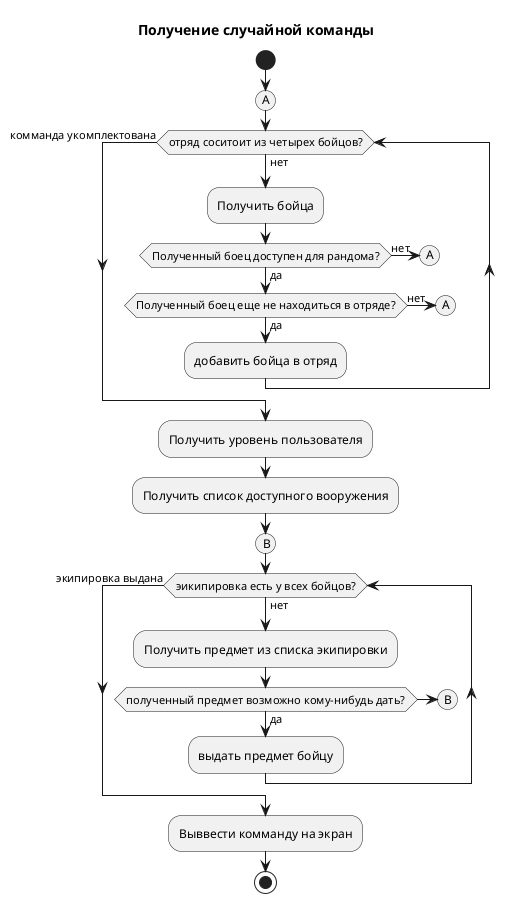 @startuml activity

title Получение случайной команды

start

label start
(A)
while (отряд соситоит из четырех бойцов?) is (нет)
    label start
    :Получить бойца;

    if (Полученный боец доступен для рандома?) then (да)
        if (Полученный боец еще не находиться в отряде?) then (да)
            :добавить бойца в отряд;
        else (нет)
            (A)
        endif
    else (нет)
        (A)
    endif
endwhile (комманда укомплектована)

:Получить уровень пользователя;
:Получить список доступного вооружения;
(B)
while (эикипировка есть у всех бойцов?) is (нет)

    :Получить предмет из списка экипировки;

    if (полученный предмет возможно кому-нибудь дать?) then (да)
        :выдать предмет бойцу;
    else
        (B)
    endif

endwhile (экипировка выдана)
:Выввести комманду на экран;
stop

@enduml